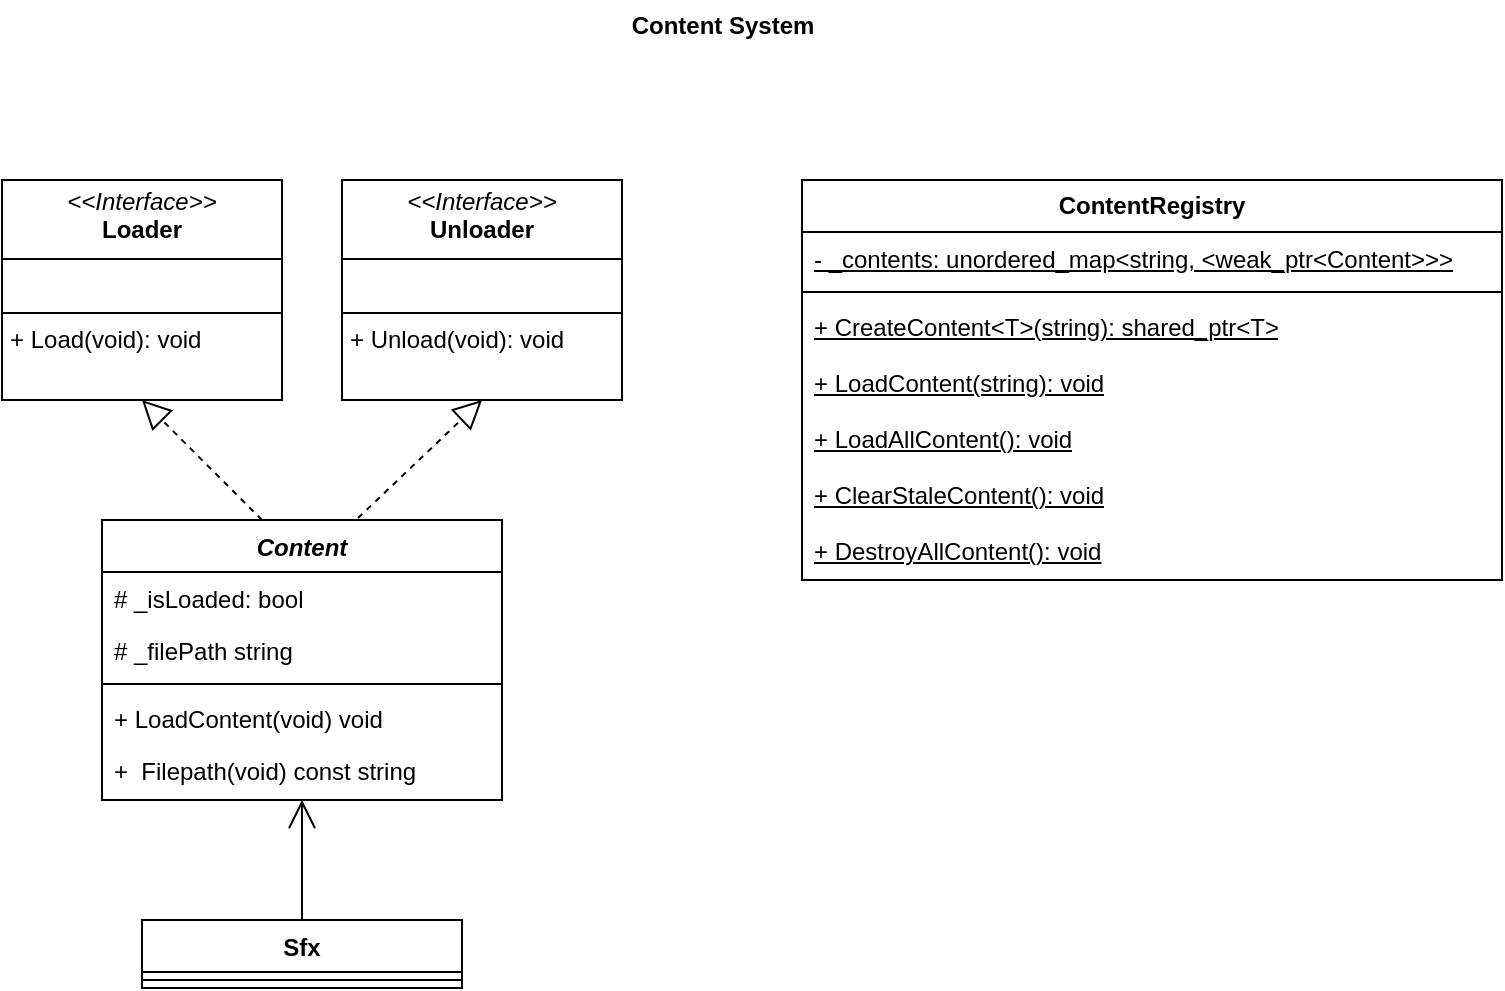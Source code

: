 <mxfile version="24.7.17">
  <diagram name="Content" id="bdjzwb4TZpi8YfUTjQNp">
    <mxGraphModel dx="2058" dy="1105" grid="1" gridSize="10" guides="1" tooltips="1" connect="1" arrows="1" fold="1" page="1" pageScale="1" pageWidth="850" pageHeight="1100" math="0" shadow="0">
      <root>
        <mxCell id="0" />
        <mxCell id="1" parent="0" />
        <mxCell id="VegvKw81CW0arvhEA5lA-2" value="Content System" style="text;align=center;fontStyle=1;verticalAlign=middle;spacingLeft=3;spacingRight=3;strokeColor=none;rotatable=0;points=[[0,0.5],[1,0.5]];portConstraint=eastwest;html=1;" vertex="1" parent="1">
          <mxGeometry x="340" y="140" width="80" height="26" as="geometry" />
        </mxCell>
        <mxCell id="VegvKw81CW0arvhEA5lA-3" value="Content" style="swimlane;fontStyle=3;align=center;verticalAlign=top;childLayout=stackLayout;horizontal=1;startSize=26;horizontalStack=0;resizeParent=1;resizeParentMax=0;resizeLast=0;collapsible=1;marginBottom=0;whiteSpace=wrap;html=1;" vertex="1" parent="1">
          <mxGeometry x="70" y="400" width="200" height="140" as="geometry">
            <mxRectangle x="100" y="290" width="80" height="30" as="alternateBounds" />
          </mxGeometry>
        </mxCell>
        <mxCell id="VegvKw81CW0arvhEA5lA-14" value="" style="endArrow=block;dashed=1;endFill=0;endSize=12;html=1;rounded=0;entryX=0.5;entryY=1;entryDx=0;entryDy=0;" edge="1" parent="VegvKw81CW0arvhEA5lA-3" target="VegvKw81CW0arvhEA5lA-12">
          <mxGeometry width="160" relative="1" as="geometry">
            <mxPoint x="80" as="sourcePoint" />
            <mxPoint x="240" as="targetPoint" />
          </mxGeometry>
        </mxCell>
        <mxCell id="VegvKw81CW0arvhEA5lA-4" value="# _isLoaded: bool" style="text;strokeColor=none;fillColor=none;align=left;verticalAlign=top;spacingLeft=4;spacingRight=4;overflow=hidden;rotatable=0;points=[[0,0.5],[1,0.5]];portConstraint=eastwest;whiteSpace=wrap;html=1;" vertex="1" parent="VegvKw81CW0arvhEA5lA-3">
          <mxGeometry y="26" width="200" height="26" as="geometry" />
        </mxCell>
        <mxCell id="VegvKw81CW0arvhEA5lA-7" value="# _filePath string" style="text;strokeColor=none;fillColor=none;align=left;verticalAlign=top;spacingLeft=4;spacingRight=4;overflow=hidden;rotatable=0;points=[[0,0.5],[1,0.5]];portConstraint=eastwest;whiteSpace=wrap;html=1;" vertex="1" parent="VegvKw81CW0arvhEA5lA-3">
          <mxGeometry y="52" width="200" height="26" as="geometry" />
        </mxCell>
        <mxCell id="VegvKw81CW0arvhEA5lA-5" value="" style="line;strokeWidth=1;fillColor=none;align=left;verticalAlign=middle;spacingTop=-1;spacingLeft=3;spacingRight=3;rotatable=0;labelPosition=right;points=[];portConstraint=eastwest;strokeColor=inherit;" vertex="1" parent="VegvKw81CW0arvhEA5lA-3">
          <mxGeometry y="78" width="200" height="8" as="geometry" />
        </mxCell>
        <mxCell id="VegvKw81CW0arvhEA5lA-36" value="+ LoadContent(void) void" style="text;strokeColor=none;fillColor=none;align=left;verticalAlign=top;spacingLeft=4;spacingRight=4;overflow=hidden;rotatable=0;points=[[0,0.5],[1,0.5]];portConstraint=eastwest;whiteSpace=wrap;html=1;" vertex="1" parent="VegvKw81CW0arvhEA5lA-3">
          <mxGeometry y="86" width="200" height="26" as="geometry" />
        </mxCell>
        <mxCell id="VegvKw81CW0arvhEA5lA-37" value="+ &amp;nbsp;Filepath(void) const string" style="text;strokeColor=none;fillColor=none;align=left;verticalAlign=top;spacingLeft=4;spacingRight=4;overflow=hidden;rotatable=0;points=[[0,0.5],[1,0.5]];portConstraint=eastwest;whiteSpace=wrap;html=1;" vertex="1" parent="VegvKw81CW0arvhEA5lA-3">
          <mxGeometry y="112" width="200" height="28" as="geometry" />
        </mxCell>
        <mxCell id="VegvKw81CW0arvhEA5lA-12" value="&lt;p style=&quot;margin:0px;margin-top:4px;text-align:center;&quot;&gt;&lt;i&gt;&amp;lt;&amp;lt;Interface&amp;gt;&amp;gt;&lt;/i&gt;&lt;br&gt;&lt;b&gt;Loader&lt;/b&gt;&lt;/p&gt;&lt;hr size=&quot;1&quot; style=&quot;border-style:solid;&quot;&gt;&lt;p style=&quot;margin:0px;margin-left:4px;&quot;&gt;&lt;br&gt;&lt;/p&gt;&lt;hr size=&quot;1&quot; style=&quot;border-style:solid;&quot;&gt;&lt;p style=&quot;margin:0px;margin-left:4px;&quot;&gt;+ Load(void): void&lt;br&gt;&lt;/p&gt;" style="verticalAlign=top;align=left;overflow=fill;html=1;whiteSpace=wrap;" vertex="1" parent="1">
          <mxGeometry x="20" y="230" width="140" height="110" as="geometry" />
        </mxCell>
        <mxCell id="VegvKw81CW0arvhEA5lA-15" value="ContentRegistry" style="swimlane;fontStyle=1;childLayout=stackLayout;horizontal=1;startSize=26;fillColor=none;horizontalStack=0;resizeParent=1;resizeParentMax=0;resizeLast=0;collapsible=1;marginBottom=0;whiteSpace=wrap;html=1;" vertex="1" parent="1">
          <mxGeometry x="420" y="230" width="350" height="200" as="geometry" />
        </mxCell>
        <mxCell id="VegvKw81CW0arvhEA5lA-16" value="- _contents: unordered_map&amp;lt;string, &amp;lt;weak_ptr&amp;lt;Content&amp;gt;&amp;gt;&amp;gt;" style="text;strokeColor=none;fillColor=none;align=left;verticalAlign=top;spacingLeft=4;spacingRight=4;overflow=hidden;rotatable=0;points=[[0,0.5],[1,0.5]];portConstraint=eastwest;whiteSpace=wrap;html=1;fontStyle=4" vertex="1" parent="VegvKw81CW0arvhEA5lA-15">
          <mxGeometry y="26" width="350" height="26" as="geometry" />
        </mxCell>
        <mxCell id="VegvKw81CW0arvhEA5lA-19" value="" style="line;strokeWidth=1;fillColor=none;align=left;verticalAlign=middle;spacingTop=-1;spacingLeft=3;spacingRight=3;rotatable=0;labelPosition=right;points=[];portConstraint=eastwest;strokeColor=inherit;" vertex="1" parent="VegvKw81CW0arvhEA5lA-15">
          <mxGeometry y="52" width="350" height="8" as="geometry" />
        </mxCell>
        <mxCell id="VegvKw81CW0arvhEA5lA-20" value="+ CreateContent&amp;lt;T&amp;gt;(string): shared_ptr&amp;lt;T&amp;gt;" style="text;strokeColor=none;fillColor=none;align=left;verticalAlign=top;spacingLeft=4;spacingRight=4;overflow=hidden;rotatable=0;points=[[0,0.5],[1,0.5]];portConstraint=eastwest;whiteSpace=wrap;html=1;fontStyle=4" vertex="1" parent="VegvKw81CW0arvhEA5lA-15">
          <mxGeometry y="60" width="350" height="28" as="geometry" />
        </mxCell>
        <mxCell id="VegvKw81CW0arvhEA5lA-21" value="+ LoadContent(string): void" style="text;strokeColor=none;fillColor=none;align=left;verticalAlign=top;spacingLeft=4;spacingRight=4;overflow=hidden;rotatable=0;points=[[0,0.5],[1,0.5]];portConstraint=eastwest;whiteSpace=wrap;html=1;fontStyle=4" vertex="1" parent="VegvKw81CW0arvhEA5lA-15">
          <mxGeometry y="88" width="350" height="28" as="geometry" />
        </mxCell>
        <mxCell id="VegvKw81CW0arvhEA5lA-22" value="+ LoadAllContent(): void" style="text;strokeColor=none;fillColor=none;align=left;verticalAlign=top;spacingLeft=4;spacingRight=4;overflow=hidden;rotatable=0;points=[[0,0.5],[1,0.5]];portConstraint=eastwest;whiteSpace=wrap;html=1;fontStyle=4" vertex="1" parent="VegvKw81CW0arvhEA5lA-15">
          <mxGeometry y="116" width="350" height="28" as="geometry" />
        </mxCell>
        <mxCell id="VegvKw81CW0arvhEA5lA-33" value="+ ClearStaleContent(): void" style="text;strokeColor=none;fillColor=none;align=left;verticalAlign=top;spacingLeft=4;spacingRight=4;overflow=hidden;rotatable=0;points=[[0,0.5],[1,0.5]];portConstraint=eastwest;whiteSpace=wrap;html=1;fontStyle=4" vertex="1" parent="VegvKw81CW0arvhEA5lA-15">
          <mxGeometry y="144" width="350" height="28" as="geometry" />
        </mxCell>
        <mxCell id="VegvKw81CW0arvhEA5lA-35" value="+ DestroyAllContent(): void" style="text;strokeColor=none;fillColor=none;align=left;verticalAlign=top;spacingLeft=4;spacingRight=4;overflow=hidden;rotatable=0;points=[[0,0.5],[1,0.5]];portConstraint=eastwest;whiteSpace=wrap;html=1;fontStyle=4" vertex="1" parent="VegvKw81CW0arvhEA5lA-15">
          <mxGeometry y="172" width="350" height="28" as="geometry" />
        </mxCell>
        <mxCell id="VegvKw81CW0arvhEA5lA-23" value="Sfx" style="swimlane;fontStyle=1;align=center;verticalAlign=top;childLayout=stackLayout;horizontal=1;startSize=26;horizontalStack=0;resizeParent=1;resizeParentMax=0;resizeLast=0;collapsible=1;marginBottom=0;whiteSpace=wrap;html=1;" vertex="1" parent="1">
          <mxGeometry x="90" y="600" width="160" height="34" as="geometry">
            <mxRectangle x="100" y="290" width="80" height="30" as="alternateBounds" />
          </mxGeometry>
        </mxCell>
        <mxCell id="VegvKw81CW0arvhEA5lA-27" value="" style="line;strokeWidth=1;fillColor=none;align=left;verticalAlign=middle;spacingTop=-1;spacingLeft=3;spacingRight=3;rotatable=0;labelPosition=right;points=[];portConstraint=eastwest;strokeColor=inherit;" vertex="1" parent="VegvKw81CW0arvhEA5lA-23">
          <mxGeometry y="26" width="160" height="8" as="geometry" />
        </mxCell>
        <mxCell id="VegvKw81CW0arvhEA5lA-32" value="" style="endArrow=open;endFill=1;endSize=12;html=1;rounded=0;entryX=0.5;entryY=1;entryDx=0;entryDy=0;exitX=0.5;exitY=0;exitDx=0;exitDy=0;" edge="1" parent="1" source="VegvKw81CW0arvhEA5lA-23" target="VegvKw81CW0arvhEA5lA-3">
          <mxGeometry width="160" relative="1" as="geometry">
            <mxPoint x="360" y="530" as="sourcePoint" />
            <mxPoint x="520" y="530" as="targetPoint" />
          </mxGeometry>
        </mxCell>
        <mxCell id="VegvKw81CW0arvhEA5lA-38" value="&lt;p style=&quot;margin:0px;margin-top:4px;text-align:center;&quot;&gt;&lt;i&gt;&amp;lt;&amp;lt;Interface&amp;gt;&amp;gt;&lt;/i&gt;&lt;br&gt;&lt;b&gt;Unloader&lt;/b&gt;&lt;/p&gt;&lt;hr size=&quot;1&quot; style=&quot;border-style:solid;&quot;&gt;&lt;p style=&quot;margin:0px;margin-left:4px;&quot;&gt;&lt;br&gt;&lt;/p&gt;&lt;hr size=&quot;1&quot; style=&quot;border-style:solid;&quot;&gt;&lt;p style=&quot;margin:0px;margin-left:4px;&quot;&gt;+ Unload(void): void&lt;br&gt;&lt;/p&gt;" style="verticalAlign=top;align=left;overflow=fill;html=1;whiteSpace=wrap;" vertex="1" parent="1">
          <mxGeometry x="190" y="230" width="140" height="110" as="geometry" />
        </mxCell>
        <mxCell id="VegvKw81CW0arvhEA5lA-39" value="" style="endArrow=block;dashed=1;endFill=0;endSize=12;html=1;rounded=0;exitX=0.64;exitY=-0.007;exitDx=0;exitDy=0;exitPerimeter=0;entryX=0.5;entryY=1;entryDx=0;entryDy=0;" edge="1" parent="1" source="VegvKw81CW0arvhEA5lA-3" target="VegvKw81CW0arvhEA5lA-38">
          <mxGeometry width="160" relative="1" as="geometry">
            <mxPoint x="240" y="380" as="sourcePoint" />
            <mxPoint x="400" y="380" as="targetPoint" />
          </mxGeometry>
        </mxCell>
      </root>
    </mxGraphModel>
  </diagram>
</mxfile>
